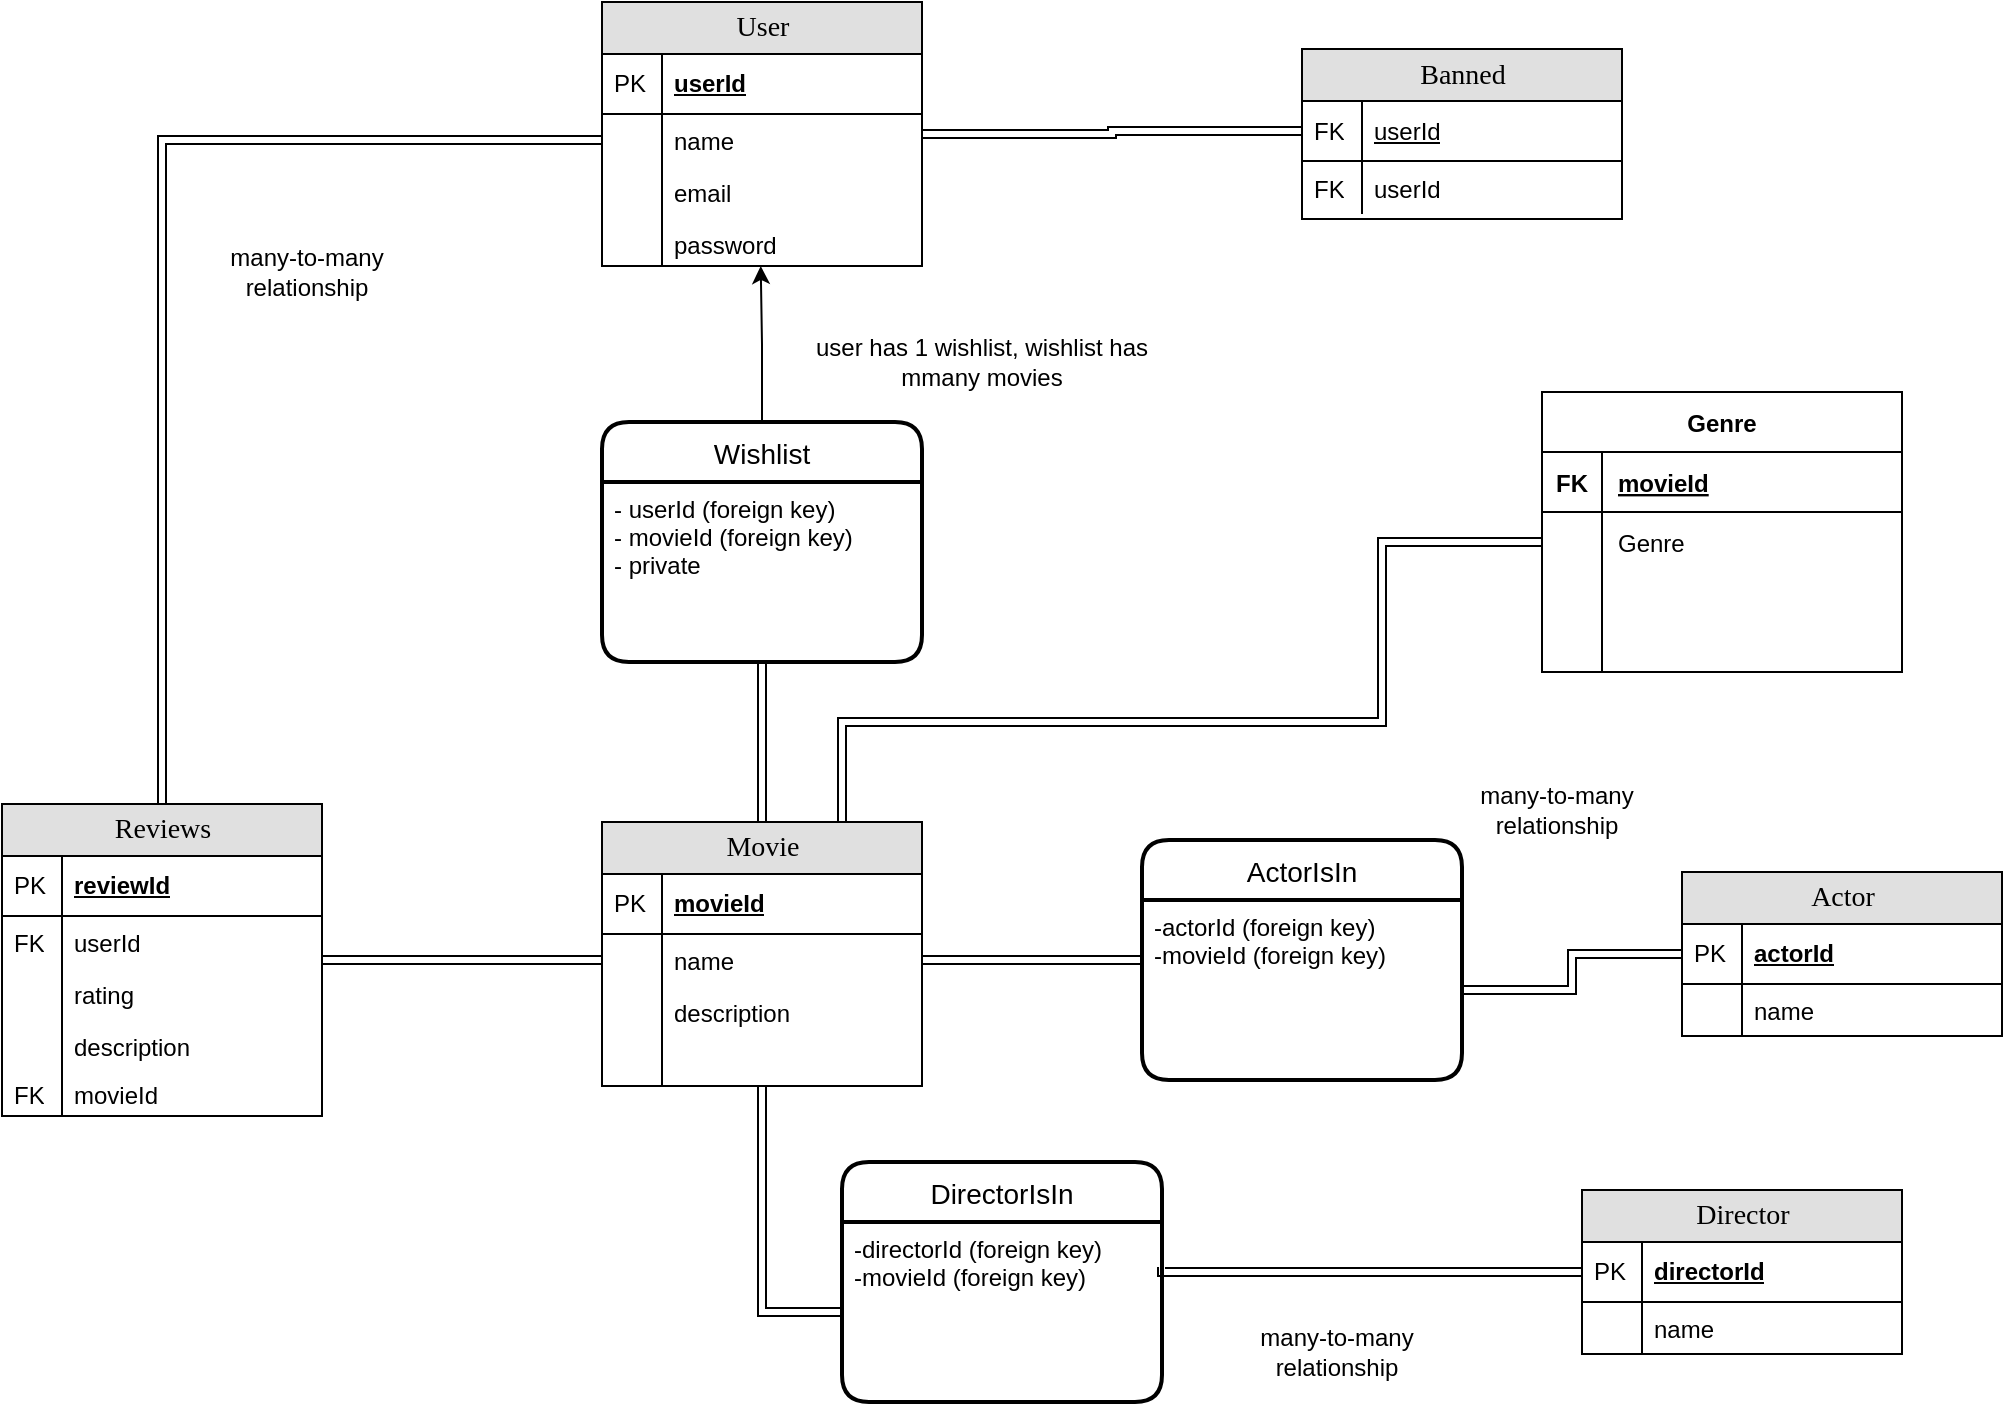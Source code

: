 <mxfile version="20.0.3" type="device"><diagram name="Page-1" id="e56a1550-8fbb-45ad-956c-1786394a9013"><mxGraphModel dx="2560" dy="669" grid="1" gridSize="10" guides="1" tooltips="1" connect="1" arrows="1" fold="1" page="1" pageScale="1" pageWidth="1100" pageHeight="850" background="none" math="0" shadow="0"><root><mxCell id="0"/><mxCell id="1" parent="0"/><mxCell id="TvIMuZ677HfSoggPuFzV-126" style="edgeStyle=orthogonalEdgeStyle;shape=link;rounded=0;orthogonalLoop=1;jettySize=auto;html=1;entryX=0;entryY=0.5;entryDx=0;entryDy=0;" parent="1" source="TvIMuZ677HfSoggPuFzV-1" target="TvIMuZ677HfSoggPuFzV-125" edge="1"><mxGeometry relative="1" as="geometry"/></mxCell><mxCell id="TvIMuZ677HfSoggPuFzV-140" style="edgeStyle=orthogonalEdgeStyle;shape=link;rounded=0;orthogonalLoop=1;jettySize=auto;html=1;exitX=0.75;exitY=0;exitDx=0;exitDy=0;entryX=0;entryY=0.5;entryDx=0;entryDy=0;" parent="1" source="TvIMuZ677HfSoggPuFzV-1" target="TvIMuZ677HfSoggPuFzV-131" edge="1"><mxGeometry relative="1" as="geometry"><Array as="points"><mxPoint x="290" y="860"/><mxPoint x="560" y="860"/></Array></mxGeometry></mxCell><mxCell id="TvIMuZ677HfSoggPuFzV-1" value="Movie" style="swimlane;html=1;fontStyle=0;childLayout=stackLayout;horizontal=1;startSize=26;fillColor=#e0e0e0;horizontalStack=0;resizeParent=1;resizeLast=0;collapsible=1;marginBottom=0;swimlaneFillColor=#ffffff;align=center;rounded=0;shadow=0;comic=0;labelBackgroundColor=none;strokeWidth=1;fontFamily=Verdana;fontSize=14;swimlaneLine=1;" parent="1" vertex="1"><mxGeometry x="170" y="910" width="160" height="132" as="geometry"/></mxCell><mxCell id="TvIMuZ677HfSoggPuFzV-2" value="movieId" style="shape=partialRectangle;top=0;left=0;right=0;bottom=1;html=1;align=left;verticalAlign=middle;fillColor=none;spacingLeft=34;spacingRight=4;whiteSpace=wrap;overflow=hidden;rotatable=0;points=[[0,0.5],[1,0.5]];portConstraint=eastwest;dropTarget=0;fontStyle=5;" parent="TvIMuZ677HfSoggPuFzV-1" vertex="1"><mxGeometry y="26" width="160" height="30" as="geometry"/></mxCell><mxCell id="TvIMuZ677HfSoggPuFzV-3" value="PK" style="shape=partialRectangle;top=0;left=0;bottom=0;html=1;fillColor=none;align=left;verticalAlign=middle;spacingLeft=4;spacingRight=4;whiteSpace=wrap;overflow=hidden;rotatable=0;points=[];portConstraint=eastwest;part=1;" parent="TvIMuZ677HfSoggPuFzV-2" vertex="1" connectable="0"><mxGeometry width="30" height="30" as="geometry"/></mxCell><mxCell id="TvIMuZ677HfSoggPuFzV-4" value="name" style="shape=partialRectangle;top=0;left=0;right=0;bottom=0;html=1;align=left;verticalAlign=top;fillColor=none;spacingLeft=34;spacingRight=4;whiteSpace=wrap;overflow=hidden;rotatable=0;points=[[0,0.5],[1,0.5]];portConstraint=eastwest;dropTarget=0;" parent="TvIMuZ677HfSoggPuFzV-1" vertex="1"><mxGeometry y="56" width="160" height="26" as="geometry"/></mxCell><mxCell id="TvIMuZ677HfSoggPuFzV-5" value="" style="shape=partialRectangle;top=0;left=0;bottom=0;html=1;fillColor=none;align=left;verticalAlign=top;spacingLeft=4;spacingRight=4;whiteSpace=wrap;overflow=hidden;rotatable=0;points=[];portConstraint=eastwest;part=1;" parent="TvIMuZ677HfSoggPuFzV-4" vertex="1" connectable="0"><mxGeometry width="30" height="26" as="geometry"/></mxCell><mxCell id="TvIMuZ677HfSoggPuFzV-6" value="description" style="shape=partialRectangle;top=0;left=0;right=0;bottom=0;html=1;align=left;verticalAlign=top;fillColor=none;spacingLeft=34;spacingRight=4;whiteSpace=wrap;overflow=hidden;rotatable=0;points=[[0,0.5],[1,0.5]];portConstraint=eastwest;dropTarget=0;" parent="TvIMuZ677HfSoggPuFzV-1" vertex="1"><mxGeometry y="82" width="160" height="26" as="geometry"/></mxCell><mxCell id="TvIMuZ677HfSoggPuFzV-7" value="" style="shape=partialRectangle;top=0;left=0;bottom=0;html=1;fillColor=none;align=left;verticalAlign=top;spacingLeft=4;spacingRight=4;whiteSpace=wrap;overflow=hidden;rotatable=0;points=[];portConstraint=eastwest;part=1;" parent="TvIMuZ677HfSoggPuFzV-6" vertex="1" connectable="0"><mxGeometry width="30" height="26" as="geometry"/></mxCell><mxCell id="TvIMuZ677HfSoggPuFzV-10" value="" style="shape=partialRectangle;top=0;left=0;right=0;bottom=0;html=1;align=left;verticalAlign=top;fillColor=none;spacingLeft=34;spacingRight=4;whiteSpace=wrap;overflow=hidden;rotatable=0;points=[[0,0.5],[1,0.5]];portConstraint=eastwest;dropTarget=0;" parent="TvIMuZ677HfSoggPuFzV-1" vertex="1"><mxGeometry y="108" width="160" height="24" as="geometry"/></mxCell><mxCell id="TvIMuZ677HfSoggPuFzV-11" value="" style="shape=partialRectangle;top=0;left=0;bottom=0;html=1;fillColor=none;align=left;verticalAlign=top;spacingLeft=4;spacingRight=4;whiteSpace=wrap;overflow=hidden;rotatable=0;points=[];portConstraint=eastwest;part=1;" parent="TvIMuZ677HfSoggPuFzV-10" vertex="1" connectable="0"><mxGeometry width="30" height="24" as="geometry"/></mxCell><mxCell id="16S7lZWlVBNks-0x4rTb-14" style="edgeStyle=orthogonalEdgeStyle;shape=link;rounded=0;orthogonalLoop=1;jettySize=auto;html=1;entryX=0;entryY=0.5;entryDx=0;entryDy=0;" edge="1" parent="1" source="TvIMuZ677HfSoggPuFzV-21" target="TvIMuZ677HfSoggPuFzV-88"><mxGeometry relative="1" as="geometry"><Array as="points"><mxPoint x="425" y="566"/><mxPoint x="425" y="565"/></Array></mxGeometry></mxCell><mxCell id="TvIMuZ677HfSoggPuFzV-21" value="User" style="swimlane;html=1;fontStyle=0;childLayout=stackLayout;horizontal=1;startSize=26;fillColor=#e0e0e0;horizontalStack=0;resizeParent=1;resizeLast=0;collapsible=1;marginBottom=0;swimlaneFillColor=#ffffff;align=center;rounded=0;shadow=0;comic=0;labelBackgroundColor=none;strokeWidth=1;fontFamily=Verdana;fontSize=14;swimlaneLine=1;" parent="1" vertex="1"><mxGeometry x="170" y="500" width="160" height="132" as="geometry"/></mxCell><mxCell id="TvIMuZ677HfSoggPuFzV-22" value="userId" style="shape=partialRectangle;top=0;left=0;right=0;bottom=1;html=1;align=left;verticalAlign=middle;fillColor=none;spacingLeft=34;spacingRight=4;whiteSpace=wrap;overflow=hidden;rotatable=0;points=[[0,0.5],[1,0.5]];portConstraint=eastwest;dropTarget=0;fontStyle=5;" parent="TvIMuZ677HfSoggPuFzV-21" vertex="1"><mxGeometry y="26" width="160" height="30" as="geometry"/></mxCell><mxCell id="TvIMuZ677HfSoggPuFzV-23" value="PK" style="shape=partialRectangle;top=0;left=0;bottom=0;html=1;fillColor=none;align=left;verticalAlign=middle;spacingLeft=4;spacingRight=4;whiteSpace=wrap;overflow=hidden;rotatable=0;points=[];portConstraint=eastwest;part=1;" parent="TvIMuZ677HfSoggPuFzV-22" vertex="1" connectable="0"><mxGeometry width="30" height="30" as="geometry"/></mxCell><mxCell id="TvIMuZ677HfSoggPuFzV-24" value="name" style="shape=partialRectangle;top=0;left=0;right=0;bottom=0;html=1;align=left;verticalAlign=top;fillColor=none;spacingLeft=34;spacingRight=4;whiteSpace=wrap;overflow=hidden;rotatable=0;points=[[0,0.5],[1,0.5]];portConstraint=eastwest;dropTarget=0;" parent="TvIMuZ677HfSoggPuFzV-21" vertex="1"><mxGeometry y="56" width="160" height="26" as="geometry"/></mxCell><mxCell id="TvIMuZ677HfSoggPuFzV-25" value="" style="shape=partialRectangle;top=0;left=0;bottom=0;html=1;fillColor=none;align=left;verticalAlign=top;spacingLeft=4;spacingRight=4;whiteSpace=wrap;overflow=hidden;rotatable=0;points=[];portConstraint=eastwest;part=1;" parent="TvIMuZ677HfSoggPuFzV-24" vertex="1" connectable="0"><mxGeometry width="30" height="26" as="geometry"/></mxCell><mxCell id="TvIMuZ677HfSoggPuFzV-26" value="email" style="shape=partialRectangle;top=0;left=0;right=0;bottom=0;html=1;align=left;verticalAlign=top;fillColor=none;spacingLeft=34;spacingRight=4;whiteSpace=wrap;overflow=hidden;rotatable=0;points=[[0,0.5],[1,0.5]];portConstraint=eastwest;dropTarget=0;" parent="TvIMuZ677HfSoggPuFzV-21" vertex="1"><mxGeometry y="82" width="160" height="26" as="geometry"/></mxCell><mxCell id="TvIMuZ677HfSoggPuFzV-27" value="" style="shape=partialRectangle;top=0;left=0;bottom=0;html=1;fillColor=none;align=left;verticalAlign=top;spacingLeft=4;spacingRight=4;whiteSpace=wrap;overflow=hidden;rotatable=0;points=[];portConstraint=eastwest;part=1;" parent="TvIMuZ677HfSoggPuFzV-26" vertex="1" connectable="0"><mxGeometry width="30" height="26" as="geometry"/></mxCell><mxCell id="TvIMuZ677HfSoggPuFzV-28" value="password" style="shape=partialRectangle;top=0;left=0;right=0;bottom=0;html=1;align=left;verticalAlign=top;fillColor=none;spacingLeft=34;spacingRight=4;whiteSpace=wrap;overflow=hidden;rotatable=0;points=[[0,0.5],[1,0.5]];portConstraint=eastwest;dropTarget=0;" parent="TvIMuZ677HfSoggPuFzV-21" vertex="1"><mxGeometry y="108" width="160" height="24" as="geometry"/></mxCell><mxCell id="TvIMuZ677HfSoggPuFzV-29" value="" style="shape=partialRectangle;top=0;left=0;bottom=0;html=1;fillColor=none;align=left;verticalAlign=top;spacingLeft=4;spacingRight=4;whiteSpace=wrap;overflow=hidden;rotatable=0;points=[];portConstraint=eastwest;part=1;" parent="TvIMuZ677HfSoggPuFzV-28" vertex="1" connectable="0"><mxGeometry width="30" height="24" as="geometry"/></mxCell><mxCell id="16S7lZWlVBNks-0x4rTb-16" style="edgeStyle=orthogonalEdgeStyle;shape=link;rounded=0;orthogonalLoop=1;jettySize=auto;html=1;" edge="1" parent="1" source="TvIMuZ677HfSoggPuFzV-32" target="TvIMuZ677HfSoggPuFzV-115"><mxGeometry relative="1" as="geometry"/></mxCell><mxCell id="TvIMuZ677HfSoggPuFzV-32" value="Actor" style="swimlane;html=1;fontStyle=0;childLayout=stackLayout;horizontal=1;startSize=26;fillColor=#e0e0e0;horizontalStack=0;resizeParent=1;resizeLast=0;collapsible=1;marginBottom=0;swimlaneFillColor=#ffffff;align=center;rounded=0;shadow=0;comic=0;labelBackgroundColor=none;strokeWidth=1;fontFamily=Verdana;fontSize=14;swimlaneLine=1;" parent="1" vertex="1"><mxGeometry x="710" y="935" width="160" height="82" as="geometry"/></mxCell><mxCell id="TvIMuZ677HfSoggPuFzV-33" value="actorId" style="shape=partialRectangle;top=0;left=0;right=0;bottom=1;html=1;align=left;verticalAlign=middle;fillColor=none;spacingLeft=34;spacingRight=4;whiteSpace=wrap;overflow=hidden;rotatable=0;points=[[0,0.5],[1,0.5]];portConstraint=eastwest;dropTarget=0;fontStyle=5;" parent="TvIMuZ677HfSoggPuFzV-32" vertex="1"><mxGeometry y="26" width="160" height="30" as="geometry"/></mxCell><mxCell id="TvIMuZ677HfSoggPuFzV-34" value="PK" style="shape=partialRectangle;top=0;left=0;bottom=0;html=1;fillColor=none;align=left;verticalAlign=middle;spacingLeft=4;spacingRight=4;whiteSpace=wrap;overflow=hidden;rotatable=0;points=[];portConstraint=eastwest;part=1;" parent="TvIMuZ677HfSoggPuFzV-33" vertex="1" connectable="0"><mxGeometry width="30" height="30" as="geometry"/></mxCell><mxCell id="TvIMuZ677HfSoggPuFzV-35" value="name" style="shape=partialRectangle;top=0;left=0;right=0;bottom=0;html=1;align=left;verticalAlign=top;fillColor=none;spacingLeft=34;spacingRight=4;whiteSpace=wrap;overflow=hidden;rotatable=0;points=[[0,0.5],[1,0.5]];portConstraint=eastwest;dropTarget=0;" parent="TvIMuZ677HfSoggPuFzV-32" vertex="1"><mxGeometry y="56" width="160" height="26" as="geometry"/></mxCell><mxCell id="TvIMuZ677HfSoggPuFzV-36" value="" style="shape=partialRectangle;top=0;left=0;bottom=0;html=1;fillColor=none;align=left;verticalAlign=top;spacingLeft=4;spacingRight=4;whiteSpace=wrap;overflow=hidden;rotatable=0;points=[];portConstraint=eastwest;part=1;" parent="TvIMuZ677HfSoggPuFzV-35" vertex="1" connectable="0"><mxGeometry width="30" height="26" as="geometry"/></mxCell><mxCell id="TvIMuZ677HfSoggPuFzV-48" value="Director" style="swimlane;html=1;fontStyle=0;childLayout=stackLayout;horizontal=1;startSize=26;fillColor=#e0e0e0;horizontalStack=0;resizeParent=1;resizeLast=0;collapsible=1;marginBottom=0;swimlaneFillColor=#ffffff;align=center;rounded=0;shadow=0;comic=0;labelBackgroundColor=none;strokeWidth=1;fontFamily=Verdana;fontSize=14;swimlaneLine=1;" parent="1" vertex="1"><mxGeometry x="660" y="1094" width="160" height="82" as="geometry"/></mxCell><mxCell id="TvIMuZ677HfSoggPuFzV-49" value="directorId" style="shape=partialRectangle;top=0;left=0;right=0;bottom=1;html=1;align=left;verticalAlign=middle;fillColor=none;spacingLeft=34;spacingRight=4;whiteSpace=wrap;overflow=hidden;rotatable=0;points=[[0,0.5],[1,0.5]];portConstraint=eastwest;dropTarget=0;fontStyle=5;" parent="TvIMuZ677HfSoggPuFzV-48" vertex="1"><mxGeometry y="26" width="160" height="30" as="geometry"/></mxCell><mxCell id="TvIMuZ677HfSoggPuFzV-50" value="PK" style="shape=partialRectangle;top=0;left=0;bottom=0;html=1;fillColor=none;align=left;verticalAlign=middle;spacingLeft=4;spacingRight=4;whiteSpace=wrap;overflow=hidden;rotatable=0;points=[];portConstraint=eastwest;part=1;" parent="TvIMuZ677HfSoggPuFzV-49" vertex="1" connectable="0"><mxGeometry width="30" height="30" as="geometry"/></mxCell><mxCell id="TvIMuZ677HfSoggPuFzV-51" value="name" style="shape=partialRectangle;top=0;left=0;right=0;bottom=0;html=1;align=left;verticalAlign=top;fillColor=none;spacingLeft=34;spacingRight=4;whiteSpace=wrap;overflow=hidden;rotatable=0;points=[[0,0.5],[1,0.5]];portConstraint=eastwest;dropTarget=0;" parent="TvIMuZ677HfSoggPuFzV-48" vertex="1"><mxGeometry y="56" width="160" height="26" as="geometry"/></mxCell><mxCell id="TvIMuZ677HfSoggPuFzV-52" value="" style="shape=partialRectangle;top=0;left=0;bottom=0;html=1;fillColor=none;align=left;verticalAlign=top;spacingLeft=4;spacingRight=4;whiteSpace=wrap;overflow=hidden;rotatable=0;points=[];portConstraint=eastwest;part=1;" parent="TvIMuZ677HfSoggPuFzV-51" vertex="1" connectable="0"><mxGeometry width="30" height="26" as="geometry"/></mxCell><mxCell id="TvIMuZ677HfSoggPuFzV-96" style="edgeStyle=orthogonalEdgeStyle;rounded=0;orthogonalLoop=1;jettySize=auto;html=1;entryX=0;entryY=0.5;entryDx=0;entryDy=0;shape=link;" parent="1" source="TvIMuZ677HfSoggPuFzV-53" target="TvIMuZ677HfSoggPuFzV-4" edge="1"><mxGeometry relative="1" as="geometry"/></mxCell><mxCell id="16S7lZWlVBNks-0x4rTb-20" style="edgeStyle=orthogonalEdgeStyle;shape=link;rounded=0;orthogonalLoop=1;jettySize=auto;html=1;" edge="1" parent="1" source="TvIMuZ677HfSoggPuFzV-53" target="TvIMuZ677HfSoggPuFzV-24"><mxGeometry relative="1" as="geometry"/></mxCell><mxCell id="TvIMuZ677HfSoggPuFzV-53" value="Reviews" style="swimlane;html=1;fontStyle=0;childLayout=stackLayout;horizontal=1;startSize=26;fillColor=#e0e0e0;horizontalStack=0;resizeParent=1;resizeLast=0;collapsible=1;marginBottom=0;swimlaneFillColor=#ffffff;align=center;rounded=0;shadow=0;comic=0;labelBackgroundColor=none;strokeWidth=1;fontFamily=Verdana;fontSize=14;swimlaneLine=1;" parent="1" vertex="1"><mxGeometry x="-130" y="901" width="160" height="156" as="geometry"/></mxCell><mxCell id="TvIMuZ677HfSoggPuFzV-54" value="reviewId" style="shape=partialRectangle;top=0;left=0;right=0;bottom=1;html=1;align=left;verticalAlign=middle;fillColor=none;spacingLeft=34;spacingRight=4;whiteSpace=wrap;overflow=hidden;rotatable=0;points=[[0,0.5],[1,0.5]];portConstraint=eastwest;dropTarget=0;fontStyle=5;" parent="TvIMuZ677HfSoggPuFzV-53" vertex="1"><mxGeometry y="26" width="160" height="30" as="geometry"/></mxCell><mxCell id="TvIMuZ677HfSoggPuFzV-55" value="PK" style="shape=partialRectangle;top=0;left=0;bottom=0;html=1;fillColor=none;align=left;verticalAlign=middle;spacingLeft=4;spacingRight=4;whiteSpace=wrap;overflow=hidden;rotatable=0;points=[];portConstraint=eastwest;part=1;" parent="TvIMuZ677HfSoggPuFzV-54" vertex="1" connectable="0"><mxGeometry width="30" height="30" as="geometry"/></mxCell><mxCell id="TvIMuZ677HfSoggPuFzV-56" value="userId" style="shape=partialRectangle;top=0;left=0;right=0;bottom=0;html=1;align=left;verticalAlign=top;fillColor=none;spacingLeft=34;spacingRight=4;whiteSpace=wrap;overflow=hidden;rotatable=0;points=[[0,0.5],[1,0.5]];portConstraint=eastwest;dropTarget=0;" parent="TvIMuZ677HfSoggPuFzV-53" vertex="1"><mxGeometry y="56" width="160" height="26" as="geometry"/></mxCell><mxCell id="TvIMuZ677HfSoggPuFzV-57" value="FK" style="shape=partialRectangle;top=0;left=0;bottom=0;html=1;fillColor=none;align=left;verticalAlign=top;spacingLeft=4;spacingRight=4;whiteSpace=wrap;overflow=hidden;rotatable=0;points=[];portConstraint=eastwest;part=1;" parent="TvIMuZ677HfSoggPuFzV-56" vertex="1" connectable="0"><mxGeometry width="30" height="26" as="geometry"/></mxCell><mxCell id="TvIMuZ677HfSoggPuFzV-58" value="rating" style="shape=partialRectangle;top=0;left=0;right=0;bottom=0;html=1;align=left;verticalAlign=top;fillColor=none;spacingLeft=34;spacingRight=4;whiteSpace=wrap;overflow=hidden;rotatable=0;points=[[0,0.5],[1,0.5]];portConstraint=eastwest;dropTarget=0;" parent="TvIMuZ677HfSoggPuFzV-53" vertex="1"><mxGeometry y="82" width="160" height="26" as="geometry"/></mxCell><mxCell id="TvIMuZ677HfSoggPuFzV-59" value="" style="shape=partialRectangle;top=0;left=0;bottom=0;html=1;fillColor=none;align=left;verticalAlign=top;spacingLeft=4;spacingRight=4;whiteSpace=wrap;overflow=hidden;rotatable=0;points=[];portConstraint=eastwest;part=1;" parent="TvIMuZ677HfSoggPuFzV-58" vertex="1" connectable="0"><mxGeometry width="30" height="26" as="geometry"/></mxCell><mxCell id="TvIMuZ677HfSoggPuFzV-60" value="description" style="shape=partialRectangle;top=0;left=0;right=0;bottom=0;html=1;align=left;verticalAlign=top;fillColor=none;spacingLeft=34;spacingRight=4;whiteSpace=wrap;overflow=hidden;rotatable=0;points=[[0,0.5],[1,0.5]];portConstraint=eastwest;dropTarget=0;" parent="TvIMuZ677HfSoggPuFzV-53" vertex="1"><mxGeometry y="108" width="160" height="24" as="geometry"/></mxCell><mxCell id="TvIMuZ677HfSoggPuFzV-61" value="" style="shape=partialRectangle;top=0;left=0;bottom=0;html=1;fillColor=none;align=left;verticalAlign=top;spacingLeft=4;spacingRight=4;whiteSpace=wrap;overflow=hidden;rotatable=0;points=[];portConstraint=eastwest;part=1;" parent="TvIMuZ677HfSoggPuFzV-60" vertex="1" connectable="0"><mxGeometry width="30" height="24" as="geometry"/></mxCell><mxCell id="TvIMuZ677HfSoggPuFzV-62" value="movieId" style="shape=partialRectangle;top=0;left=0;right=0;bottom=0;html=1;align=left;verticalAlign=top;fillColor=none;spacingLeft=34;spacingRight=4;whiteSpace=wrap;overflow=hidden;rotatable=0;points=[[0,0.5],[1,0.5]];portConstraint=eastwest;dropTarget=0;" parent="TvIMuZ677HfSoggPuFzV-53" vertex="1"><mxGeometry y="132" width="160" height="24" as="geometry"/></mxCell><mxCell id="TvIMuZ677HfSoggPuFzV-63" value="FK" style="shape=partialRectangle;top=0;left=0;bottom=0;html=1;fillColor=none;align=left;verticalAlign=top;spacingLeft=4;spacingRight=4;whiteSpace=wrap;overflow=hidden;rotatable=0;points=[];portConstraint=eastwest;part=1;" parent="TvIMuZ677HfSoggPuFzV-62" vertex="1" connectable="0"><mxGeometry width="30" height="24" as="geometry"/></mxCell><mxCell id="TvIMuZ677HfSoggPuFzV-87" value="Banned" style="swimlane;html=1;fontStyle=0;childLayout=stackLayout;horizontal=1;startSize=26;fillColor=#e0e0e0;horizontalStack=0;resizeParent=1;resizeLast=0;collapsible=1;marginBottom=0;swimlaneFillColor=#ffffff;align=center;rounded=0;shadow=0;comic=0;labelBackgroundColor=none;strokeWidth=1;fontFamily=Verdana;fontSize=14;swimlaneLine=1;" parent="1" vertex="1"><mxGeometry x="520" y="523.5" width="160" height="85" as="geometry"/></mxCell><mxCell id="TvIMuZ677HfSoggPuFzV-88" value="&lt;span style=&quot;font-weight: 400&quot;&gt;userId&lt;/span&gt;" style="shape=partialRectangle;top=0;left=0;right=0;bottom=1;html=1;align=left;verticalAlign=middle;fillColor=none;spacingLeft=34;spacingRight=4;whiteSpace=wrap;overflow=hidden;rotatable=0;points=[[0,0.5],[1,0.5]];portConstraint=eastwest;dropTarget=0;fontStyle=5;" parent="TvIMuZ677HfSoggPuFzV-87" vertex="1"><mxGeometry y="26" width="160" height="30" as="geometry"/></mxCell><mxCell id="TvIMuZ677HfSoggPuFzV-89" value="FK" style="shape=partialRectangle;top=0;left=0;bottom=0;html=1;fillColor=none;align=left;verticalAlign=middle;spacingLeft=4;spacingRight=4;whiteSpace=wrap;overflow=hidden;rotatable=0;points=[];portConstraint=eastwest;part=1;" parent="TvIMuZ677HfSoggPuFzV-88" vertex="1" connectable="0"><mxGeometry width="30" height="30" as="geometry"/></mxCell><mxCell id="TvIMuZ677HfSoggPuFzV-90" value="userId&amp;nbsp;" style="shape=partialRectangle;top=0;left=0;right=0;bottom=0;html=1;align=left;verticalAlign=top;fillColor=none;spacingLeft=34;spacingRight=4;whiteSpace=wrap;overflow=hidden;rotatable=0;points=[[0,0.5],[1,0.5]];portConstraint=eastwest;dropTarget=0;" parent="TvIMuZ677HfSoggPuFzV-87" vertex="1"><mxGeometry y="56" width="160" height="26" as="geometry"/></mxCell><mxCell id="TvIMuZ677HfSoggPuFzV-91" value="FK" style="shape=partialRectangle;top=0;left=0;bottom=0;html=1;fillColor=none;align=left;verticalAlign=top;spacingLeft=4;spacingRight=4;whiteSpace=wrap;overflow=hidden;rotatable=0;points=[];portConstraint=eastwest;part=1;" parent="TvIMuZ677HfSoggPuFzV-90" vertex="1" connectable="0"><mxGeometry width="30" height="26" as="geometry"/></mxCell><mxCell id="16S7lZWlVBNks-0x4rTb-11" style="edgeStyle=orthogonalEdgeStyle;rounded=0;orthogonalLoop=1;jettySize=auto;html=1;entryX=0.496;entryY=1;entryDx=0;entryDy=0;entryPerimeter=0;" edge="1" parent="1" source="TvIMuZ677HfSoggPuFzV-107" target="TvIMuZ677HfSoggPuFzV-28"><mxGeometry relative="1" as="geometry"/></mxCell><mxCell id="TvIMuZ677HfSoggPuFzV-107" value="Wishlist" style="swimlane;childLayout=stackLayout;horizontal=1;startSize=30;horizontalStack=0;rounded=1;fontSize=14;fontStyle=0;strokeWidth=2;resizeParent=0;resizeLast=1;shadow=0;dashed=0;align=center;" parent="1" vertex="1"><mxGeometry x="170" y="710" width="160" height="120" as="geometry"/></mxCell><mxCell id="TvIMuZ677HfSoggPuFzV-108" value="- userId (foreign key)&#10;- movieId (foreign key)&#10;- private" style="align=left;strokeColor=none;fillColor=none;spacingLeft=4;fontSize=12;verticalAlign=top;resizable=0;rotatable=0;part=1;" parent="TvIMuZ677HfSoggPuFzV-107" vertex="1"><mxGeometry y="30" width="160" height="90" as="geometry"/></mxCell><mxCell id="TvIMuZ677HfSoggPuFzV-112" style="edgeStyle=orthogonalEdgeStyle;shape=link;rounded=0;orthogonalLoop=1;jettySize=auto;html=1;entryX=0;entryY=0.5;entryDx=0;entryDy=0;exitX=1;exitY=0.25;exitDx=0;exitDy=0;" parent="1" source="TvIMuZ677HfSoggPuFzV-125" target="TvIMuZ677HfSoggPuFzV-49" edge="1"><mxGeometry relative="1" as="geometry"><mxPoint x="530" y="1135" as="sourcePoint"/><Array as="points"><mxPoint x="450" y="1135"/></Array></mxGeometry></mxCell><mxCell id="16S7lZWlVBNks-0x4rTb-17" style="edgeStyle=orthogonalEdgeStyle;shape=link;rounded=0;orthogonalLoop=1;jettySize=auto;html=1;entryX=1;entryY=0.5;entryDx=0;entryDy=0;" edge="1" parent="1" source="TvIMuZ677HfSoggPuFzV-114" target="TvIMuZ677HfSoggPuFzV-4"><mxGeometry relative="1" as="geometry"/></mxCell><mxCell id="TvIMuZ677HfSoggPuFzV-114" value="ActorIsIn" style="swimlane;childLayout=stackLayout;horizontal=1;startSize=30;horizontalStack=0;rounded=1;fontSize=14;fontStyle=0;strokeWidth=2;resizeParent=0;resizeLast=1;shadow=0;dashed=0;align=center;" parent="1" vertex="1"><mxGeometry x="440" y="919" width="160" height="120" as="geometry"/></mxCell><mxCell id="TvIMuZ677HfSoggPuFzV-115" value="-actorId (foreign key)&#10;-movieId (foreign key)" style="align=left;strokeColor=none;fillColor=none;spacingLeft=4;fontSize=12;verticalAlign=top;resizable=0;rotatable=0;part=1;" parent="TvIMuZ677HfSoggPuFzV-114" vertex="1"><mxGeometry y="30" width="160" height="90" as="geometry"/></mxCell><mxCell id="TvIMuZ677HfSoggPuFzV-124" value="DirectorIsIn" style="swimlane;childLayout=stackLayout;horizontal=1;startSize=30;horizontalStack=0;rounded=1;fontSize=14;fontStyle=0;strokeWidth=2;resizeParent=0;resizeLast=1;shadow=0;dashed=0;align=center;" parent="1" vertex="1"><mxGeometry x="290" y="1080" width="160" height="120" as="geometry"/></mxCell><mxCell id="TvIMuZ677HfSoggPuFzV-125" value="-directorId (foreign key)&#10;-movieId (foreign key)" style="align=left;strokeColor=none;fillColor=none;spacingLeft=4;fontSize=12;verticalAlign=top;resizable=0;rotatable=0;part=1;" parent="TvIMuZ677HfSoggPuFzV-124" vertex="1"><mxGeometry y="30" width="160" height="90" as="geometry"/></mxCell><mxCell id="TvIMuZ677HfSoggPuFzV-127" value="Genre" style="shape=table;startSize=30;container=1;collapsible=1;childLayout=tableLayout;fixedRows=1;rowLines=0;fontStyle=1;align=center;resizeLast=1;" parent="1" vertex="1"><mxGeometry x="640" y="695" width="180" height="140" as="geometry"/></mxCell><mxCell id="TvIMuZ677HfSoggPuFzV-128" value="" style="shape=partialRectangle;collapsible=0;dropTarget=0;pointerEvents=0;fillColor=none;top=0;left=0;bottom=1;right=0;points=[[0,0.5],[1,0.5]];portConstraint=eastwest;" parent="TvIMuZ677HfSoggPuFzV-127" vertex="1"><mxGeometry y="30" width="180" height="30" as="geometry"/></mxCell><mxCell id="TvIMuZ677HfSoggPuFzV-129" value="FK" style="shape=partialRectangle;connectable=0;fillColor=none;top=0;left=0;bottom=0;right=0;fontStyle=1;overflow=hidden;" parent="TvIMuZ677HfSoggPuFzV-128" vertex="1"><mxGeometry width="30" height="30" as="geometry"/></mxCell><mxCell id="TvIMuZ677HfSoggPuFzV-130" value="movieId" style="shape=partialRectangle;connectable=0;fillColor=none;top=0;left=0;bottom=0;right=0;align=left;spacingLeft=6;fontStyle=5;overflow=hidden;" parent="TvIMuZ677HfSoggPuFzV-128" vertex="1"><mxGeometry x="30" width="150" height="30" as="geometry"/></mxCell><mxCell id="TvIMuZ677HfSoggPuFzV-131" value="" style="shape=partialRectangle;collapsible=0;dropTarget=0;pointerEvents=0;fillColor=none;top=0;left=0;bottom=0;right=0;points=[[0,0.5],[1,0.5]];portConstraint=eastwest;" parent="TvIMuZ677HfSoggPuFzV-127" vertex="1"><mxGeometry y="60" width="180" height="30" as="geometry"/></mxCell><mxCell id="TvIMuZ677HfSoggPuFzV-132" value="" style="shape=partialRectangle;connectable=0;fillColor=none;top=0;left=0;bottom=0;right=0;editable=1;overflow=hidden;" parent="TvIMuZ677HfSoggPuFzV-131" vertex="1"><mxGeometry width="30" height="30" as="geometry"/></mxCell><mxCell id="TvIMuZ677HfSoggPuFzV-133" value="Genre" style="shape=partialRectangle;connectable=0;fillColor=none;top=0;left=0;bottom=0;right=0;align=left;spacingLeft=6;overflow=hidden;" parent="TvIMuZ677HfSoggPuFzV-131" vertex="1"><mxGeometry x="30" width="150" height="30" as="geometry"/></mxCell><mxCell id="TvIMuZ677HfSoggPuFzV-134" value="" style="shape=partialRectangle;collapsible=0;dropTarget=0;pointerEvents=0;fillColor=none;top=0;left=0;bottom=0;right=0;points=[[0,0.5],[1,0.5]];portConstraint=eastwest;" parent="TvIMuZ677HfSoggPuFzV-127" vertex="1"><mxGeometry y="90" width="180" height="20" as="geometry"/></mxCell><mxCell id="TvIMuZ677HfSoggPuFzV-135" value="" style="shape=partialRectangle;connectable=0;fillColor=none;top=0;left=0;bottom=0;right=0;editable=1;overflow=hidden;" parent="TvIMuZ677HfSoggPuFzV-134" vertex="1"><mxGeometry width="30" height="20" as="geometry"/></mxCell><mxCell id="TvIMuZ677HfSoggPuFzV-136" value="" style="shape=partialRectangle;connectable=0;fillColor=none;top=0;left=0;bottom=0;right=0;align=left;spacingLeft=6;overflow=hidden;" parent="TvIMuZ677HfSoggPuFzV-134" vertex="1"><mxGeometry x="30" width="150" height="20" as="geometry"/></mxCell><mxCell id="TvIMuZ677HfSoggPuFzV-137" value="" style="shape=partialRectangle;collapsible=0;dropTarget=0;pointerEvents=0;fillColor=none;top=0;left=0;bottom=0;right=0;points=[[0,0.5],[1,0.5]];portConstraint=eastwest;" parent="TvIMuZ677HfSoggPuFzV-127" vertex="1"><mxGeometry y="110" width="180" height="30" as="geometry"/></mxCell><mxCell id="TvIMuZ677HfSoggPuFzV-138" value="" style="shape=partialRectangle;connectable=0;fillColor=none;top=0;left=0;bottom=0;right=0;editable=1;overflow=hidden;" parent="TvIMuZ677HfSoggPuFzV-137" vertex="1"><mxGeometry width="30" height="30" as="geometry"/></mxCell><mxCell id="TvIMuZ677HfSoggPuFzV-139" value="" style="shape=partialRectangle;connectable=0;fillColor=none;top=0;left=0;bottom=0;right=0;align=left;spacingLeft=6;overflow=hidden;" parent="TvIMuZ677HfSoggPuFzV-137" vertex="1"><mxGeometry x="30" width="150" height="30" as="geometry"/></mxCell><mxCell id="16S7lZWlVBNks-0x4rTb-13" style="edgeStyle=orthogonalEdgeStyle;rounded=0;orthogonalLoop=1;jettySize=auto;html=1;entryX=0.5;entryY=0;entryDx=0;entryDy=0;shape=link;" edge="1" parent="1" source="TvIMuZ677HfSoggPuFzV-108" target="TvIMuZ677HfSoggPuFzV-1"><mxGeometry relative="1" as="geometry"/></mxCell><mxCell id="16S7lZWlVBNks-0x4rTb-15" value="user has 1 wishlist, wishlist has mmany movies" style="text;html=1;strokeColor=none;fillColor=none;align=center;verticalAlign=middle;whiteSpace=wrap;rounded=0;" vertex="1" parent="1"><mxGeometry x="260" y="665" width="200" height="30" as="geometry"/></mxCell><mxCell id="16S7lZWlVBNks-0x4rTb-18" value="many-to-many relationship" style="text;html=1;strokeColor=none;fillColor=none;align=center;verticalAlign=middle;whiteSpace=wrap;rounded=0;" vertex="1" parent="1"><mxGeometry x="585" y="889" width="125" height="30" as="geometry"/></mxCell><mxCell id="16S7lZWlVBNks-0x4rTb-19" value="many-to-many relationship" style="text;html=1;strokeColor=none;fillColor=none;align=center;verticalAlign=middle;whiteSpace=wrap;rounded=0;" vertex="1" parent="1"><mxGeometry x="-40" y="620" width="125" height="30" as="geometry"/></mxCell><mxCell id="16S7lZWlVBNks-0x4rTb-21" value="many-to-many relationship" style="text;html=1;strokeColor=none;fillColor=none;align=center;verticalAlign=middle;whiteSpace=wrap;rounded=0;" vertex="1" parent="1"><mxGeometry x="475" y="1160" width="125" height="30" as="geometry"/></mxCell></root></mxGraphModel></diagram></mxfile>
